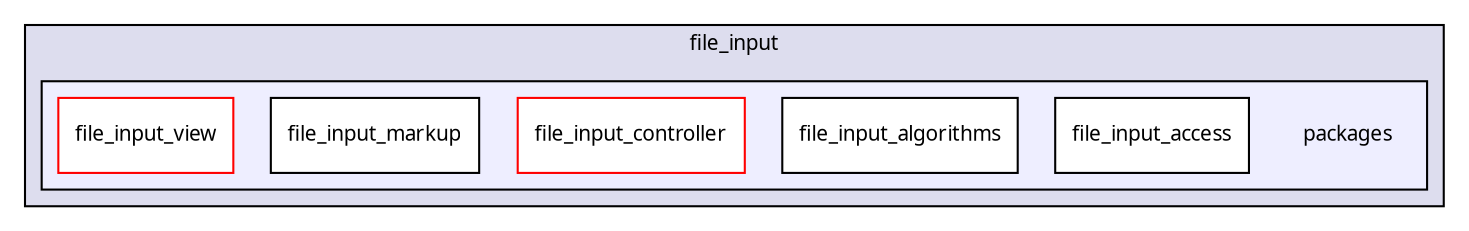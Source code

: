 digraph "packages/file_input/packages/" {
  compound=true
  node [ fontsize="10", fontname="FreeSans.ttf"];
  edge [ labelfontsize="10", labelfontname="FreeSans.ttf"];
  subgraph clusterdir_28364750a72fad1195852335c7d5ff35 {
    graph [ bgcolor="#ddddee", pencolor="black", label="file_input" fontname="FreeSans.ttf", fontsize="10", URL="dir_28364750a72fad1195852335c7d5ff35.html"]
  subgraph clusterdir_60c19322799d1756e1c4f3d5f73e1234 {
    graph [ bgcolor="#eeeeff", pencolor="black", label="" URL="dir_60c19322799d1756e1c4f3d5f73e1234.html"];
    dir_60c19322799d1756e1c4f3d5f73e1234 [shape=plaintext label="packages"];
    dir_a9ba00cbd2896f76444c53431d7ccac7 [shape=box label="file_input_access" color="black" fillcolor="white" style="filled" URL="dir_a9ba00cbd2896f76444c53431d7ccac7.html"];
    dir_85d9fdec0fec1304f9bb78bff6f70454 [shape=box label="file_input_algorithms" color="black" fillcolor="white" style="filled" URL="dir_85d9fdec0fec1304f9bb78bff6f70454.html"];
    dir_28e35c4243e275e0937c207119612d95 [shape=box label="file_input_controller" color="red" fillcolor="white" style="filled" URL="dir_28e35c4243e275e0937c207119612d95.html"];
    dir_ae8f6fec1e17ea4aa3e9bcda7e6a92ff [shape=box label="file_input_markup" color="black" fillcolor="white" style="filled" URL="dir_ae8f6fec1e17ea4aa3e9bcda7e6a92ff.html"];
    dir_503332e0e6db3dba73501c1d571fc5d3 [shape=box label="file_input_view" color="red" fillcolor="white" style="filled" URL="dir_503332e0e6db3dba73501c1d571fc5d3.html"];
  }
  }
}
